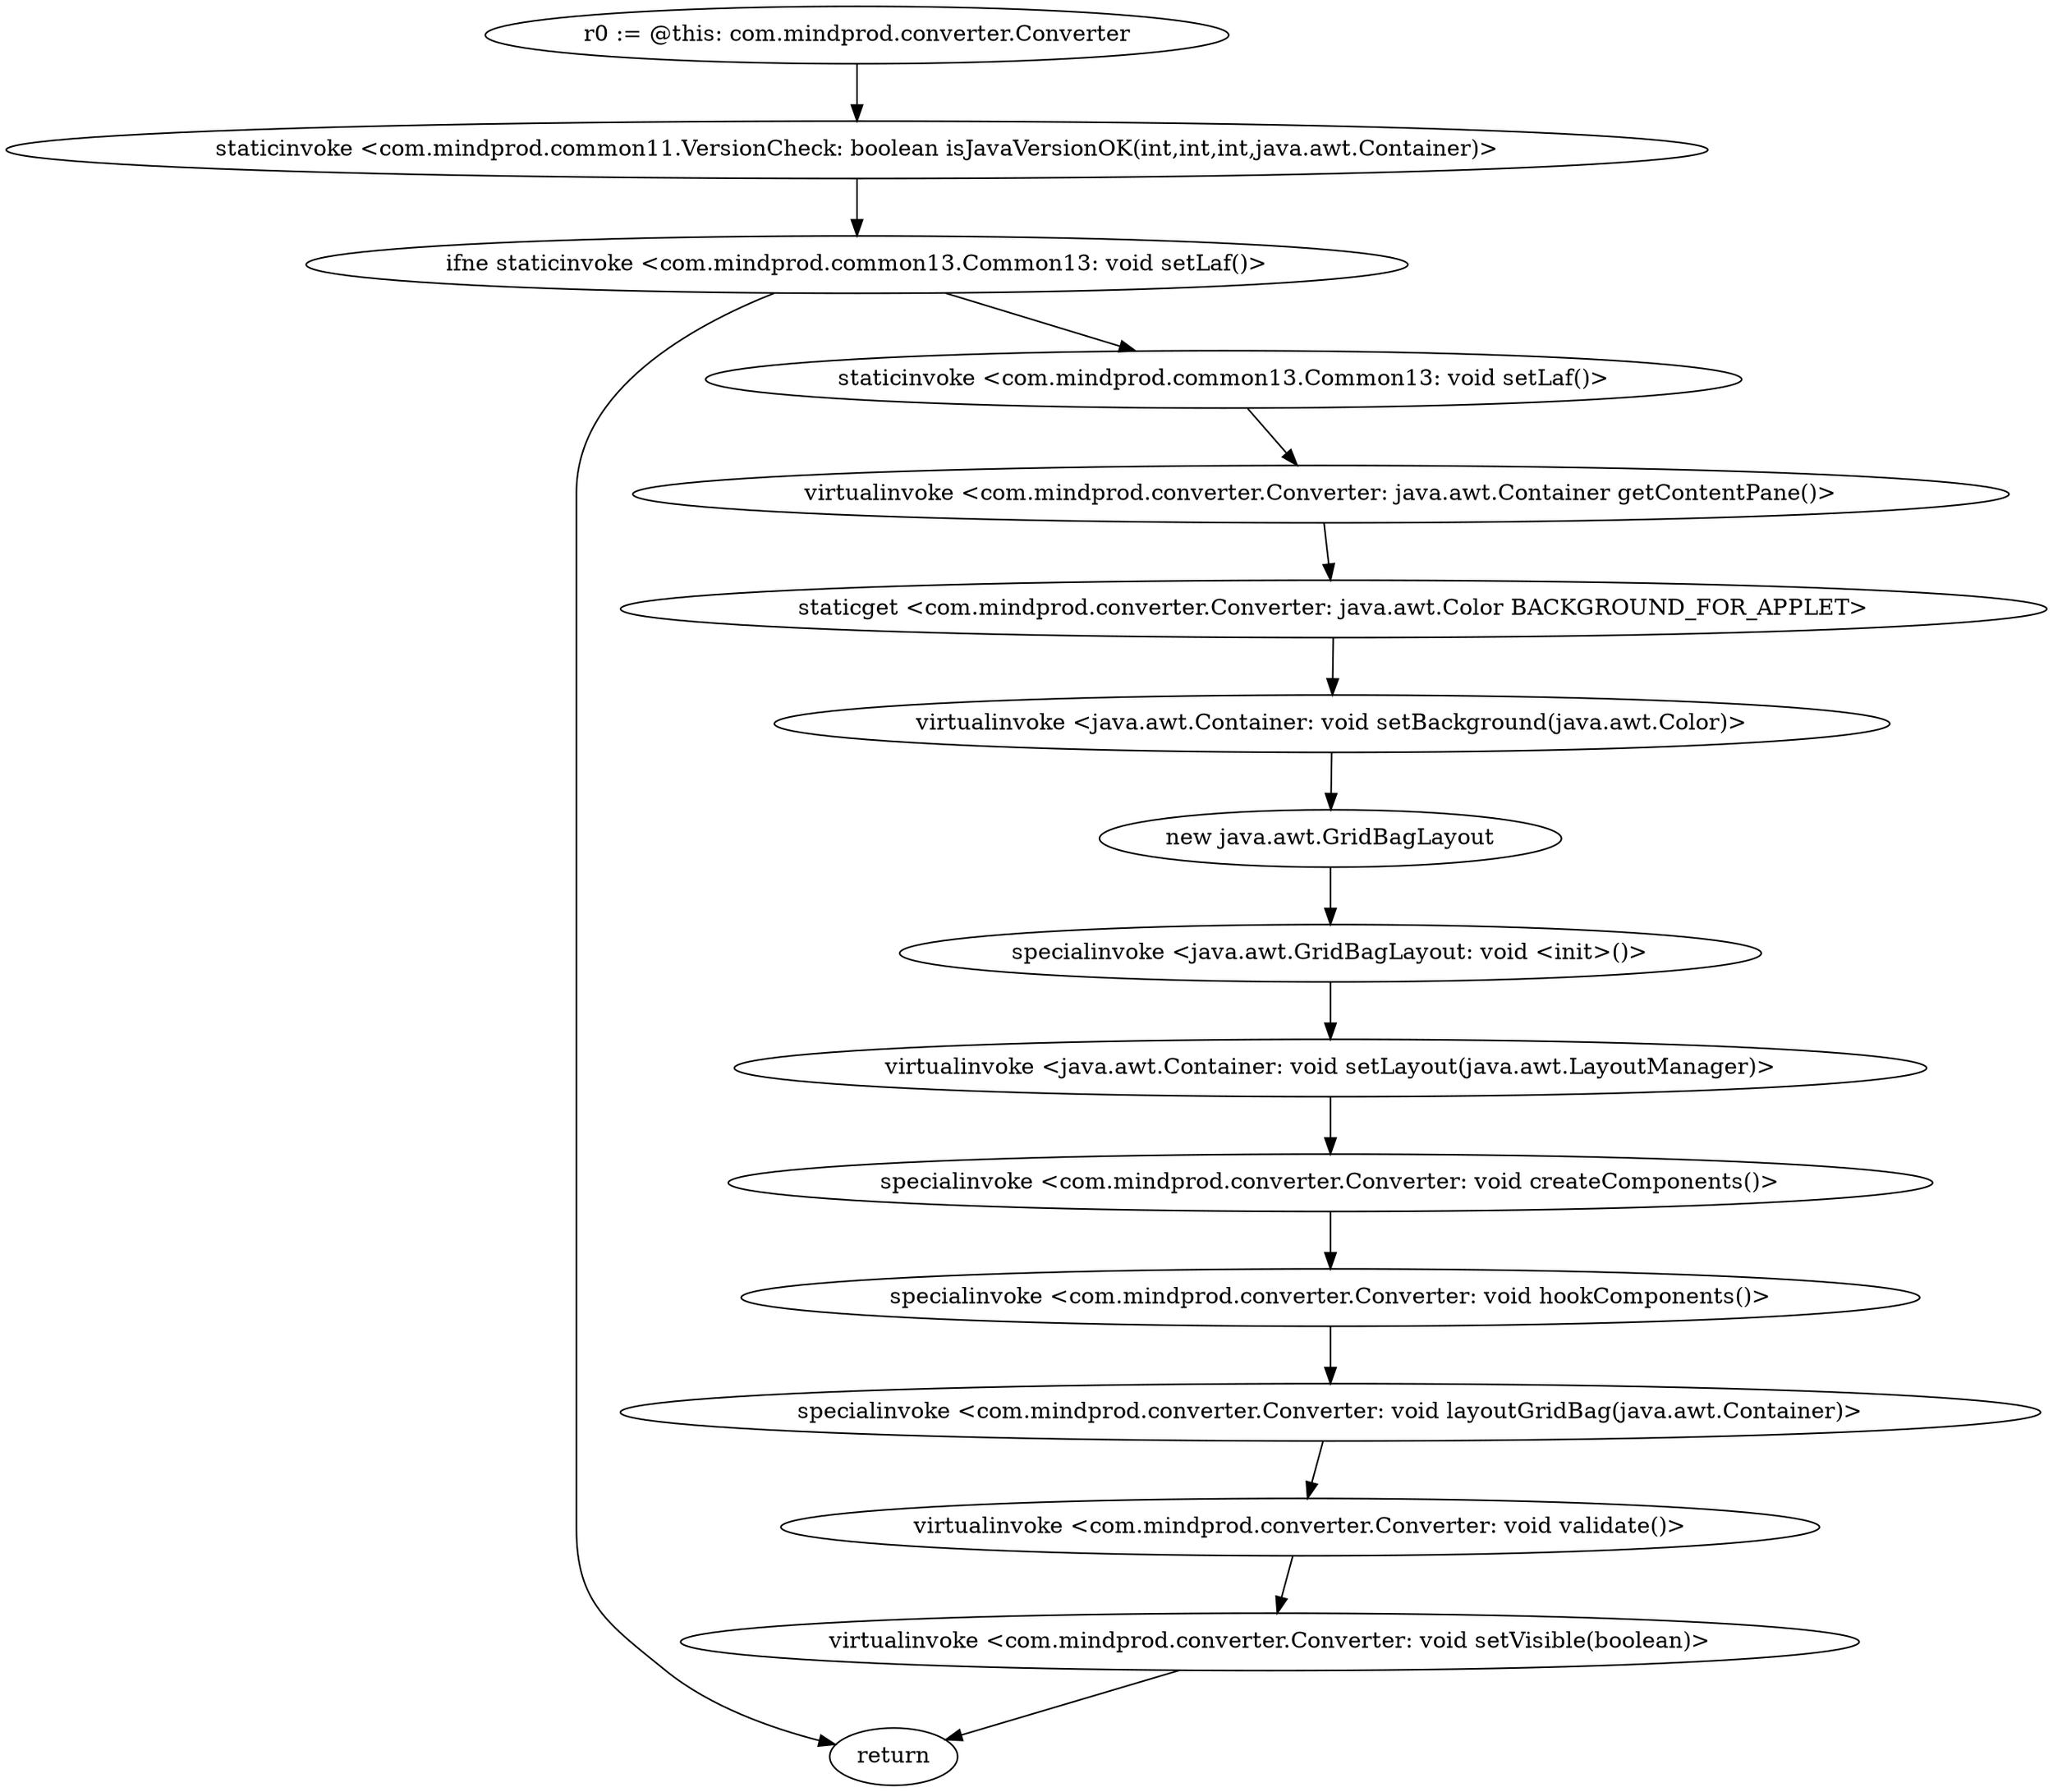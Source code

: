 digraph "" {
"r0 := @this: com.mindprod.converter.Converter"->"staticinvoke <com.mindprod.common11.VersionCheck: boolean isJavaVersionOK(int,int,int,java.awt.Container)>";
 "staticinvoke <com.mindprod.common11.VersionCheck: boolean isJavaVersionOK(int,int,int,java.awt.Container)>"->"ifne staticinvoke <com.mindprod.common13.Common13: void setLaf()>";
 "ifne staticinvoke <com.mindprod.common13.Common13: void setLaf()>"->"return";
 "ifne staticinvoke <com.mindprod.common13.Common13: void setLaf()>"->"staticinvoke <com.mindprod.common13.Common13: void setLaf()>";
 "staticinvoke <com.mindprod.common13.Common13: void setLaf()>"->"virtualinvoke <com.mindprod.converter.Converter: java.awt.Container getContentPane()>";
 "virtualinvoke <com.mindprod.converter.Converter: java.awt.Container getContentPane()>"->"staticget <com.mindprod.converter.Converter: java.awt.Color BACKGROUND_FOR_APPLET>";
 "staticget <com.mindprod.converter.Converter: java.awt.Color BACKGROUND_FOR_APPLET>"->"virtualinvoke <java.awt.Container: void setBackground(java.awt.Color)>";
 "virtualinvoke <java.awt.Container: void setBackground(java.awt.Color)>"->"new java.awt.GridBagLayout";
 "new java.awt.GridBagLayout"->"specialinvoke <java.awt.GridBagLayout: void <init>()>";
 "specialinvoke <java.awt.GridBagLayout: void <init>()>"->"virtualinvoke <java.awt.Container: void setLayout(java.awt.LayoutManager)>";
 "virtualinvoke <java.awt.Container: void setLayout(java.awt.LayoutManager)>"->"specialinvoke <com.mindprod.converter.Converter: void createComponents()>";
 "specialinvoke <com.mindprod.converter.Converter: void createComponents()>"->"specialinvoke <com.mindprod.converter.Converter: void hookComponents()>";
 "specialinvoke <com.mindprod.converter.Converter: void hookComponents()>"->"specialinvoke <com.mindprod.converter.Converter: void layoutGridBag(java.awt.Container)>";
 "specialinvoke <com.mindprod.converter.Converter: void layoutGridBag(java.awt.Container)>"->"virtualinvoke <com.mindprod.converter.Converter: void validate()>";
 "virtualinvoke <com.mindprod.converter.Converter: void validate()>"->"virtualinvoke <com.mindprod.converter.Converter: void setVisible(boolean)>";
 "virtualinvoke <com.mindprod.converter.Converter: void setVisible(boolean)>"->"return";
}
